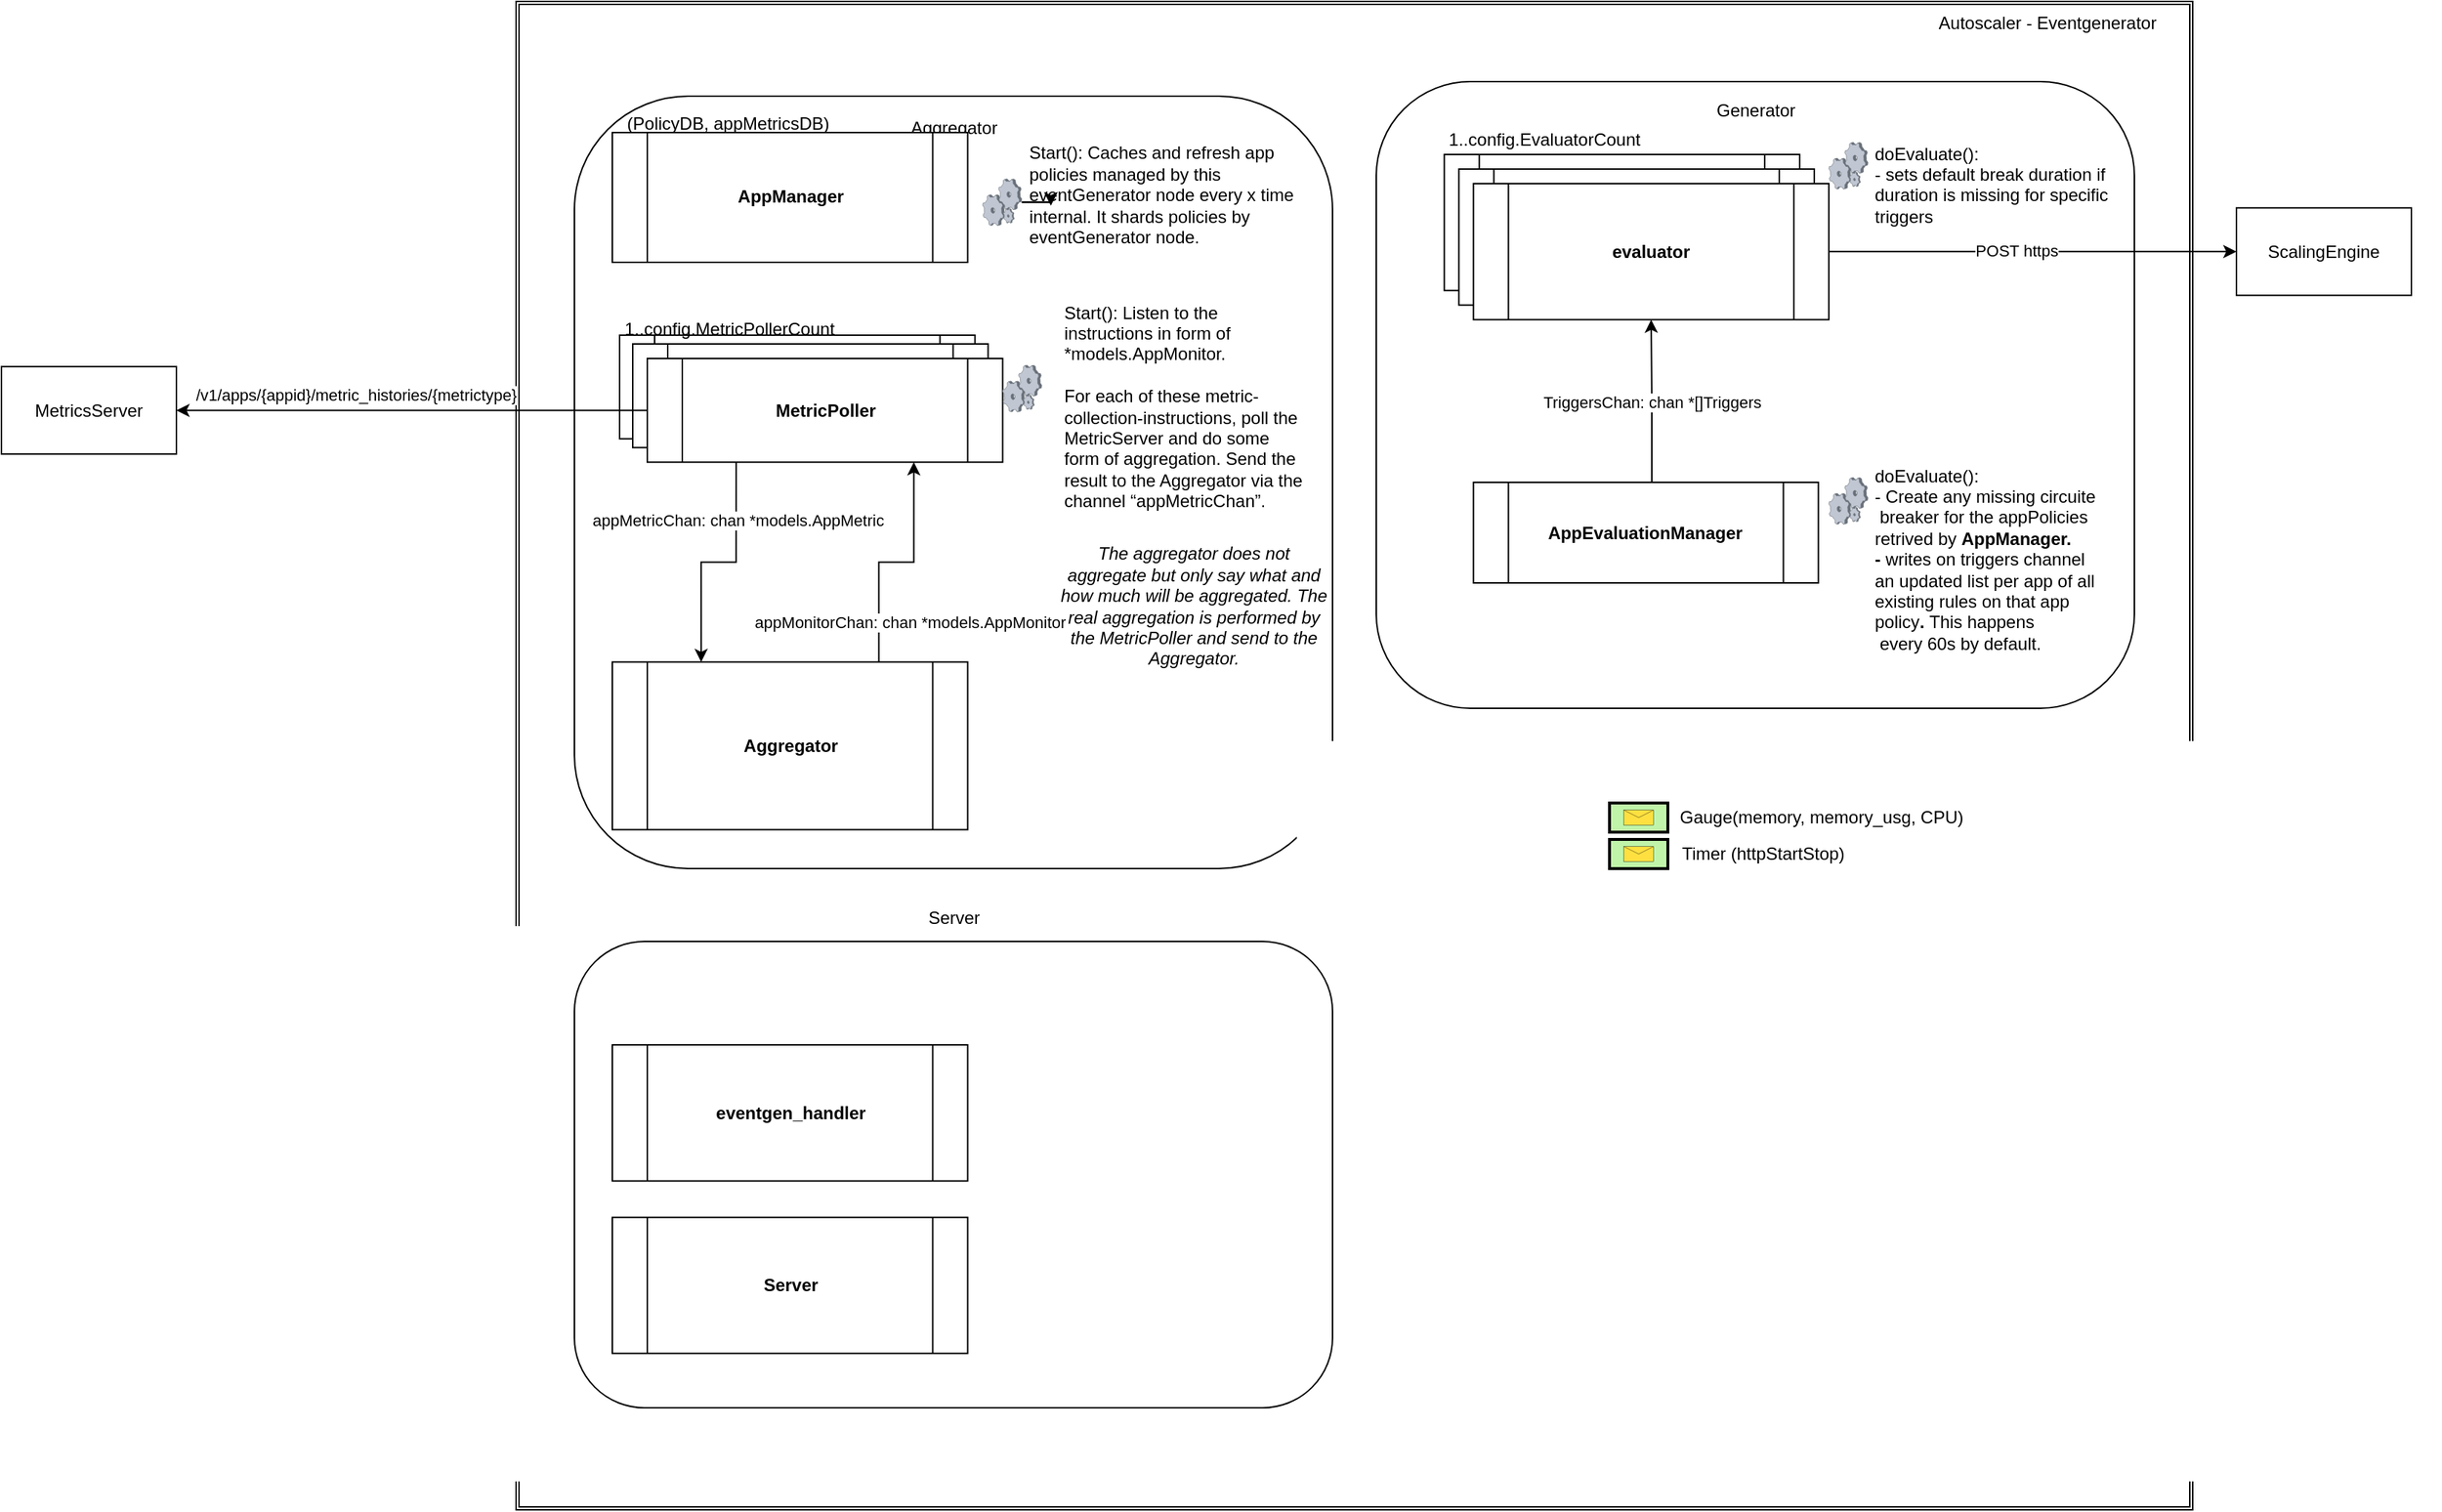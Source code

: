 <mxfile version="17.4.6" type="github">
  <diagram id="ClWLAPvfIvwGukn5o-0z" name="Page-1">
    <mxGraphModel dx="1781" dy="1627" grid="1" gridSize="10" guides="1" tooltips="1" connect="1" arrows="1" fold="1" page="1" pageScale="1" pageWidth="850" pageHeight="1100" math="0" shadow="0">
      <root>
        <mxCell id="0" />
        <mxCell id="1" parent="0" />
        <mxCell id="9_87h270WvveJxzQN95r-19" value="" style="shape=ext;double=1;rounded=0;whiteSpace=wrap;html=1;" parent="1" vertex="1">
          <mxGeometry x="-310" y="-45" width="1150" height="1035" as="geometry" />
        </mxCell>
        <mxCell id="5jKPnMyUO06NFUxs2QiG-5" value="" style="group;align=left;" parent="1" vertex="1" connectable="0">
          <mxGeometry x="-270" y="20" width="700" height="530" as="geometry" />
        </mxCell>
        <mxCell id="5jKPnMyUO06NFUxs2QiG-3" value="" style="rounded=1;whiteSpace=wrap;html=1;" parent="5jKPnMyUO06NFUxs2QiG-5" vertex="1">
          <mxGeometry width="520" height="530.0" as="geometry" />
        </mxCell>
        <mxCell id="5jKPnMyUO06NFUxs2QiG-4" value="Aggregator" style="text;html=1;align=center;verticalAlign=middle;resizable=0;points=[];autosize=1;strokeColor=none;fillColor=none;" parent="5jKPnMyUO06NFUxs2QiG-5" vertex="1">
          <mxGeometry x="220" y="12.326" width="80" height="20" as="geometry" />
        </mxCell>
        <mxCell id="L9qpOW-3P6KpaY6etGPH-18" style="edgeStyle=orthogonalEdgeStyle;rounded=0;orthogonalLoop=1;jettySize=auto;html=1;exitX=0.75;exitY=0;exitDx=0;exitDy=0;entryX=0.75;entryY=1;entryDx=0;entryDy=0;" edge="1" parent="5jKPnMyUO06NFUxs2QiG-5" source="5jKPnMyUO06NFUxs2QiG-8" target="L9qpOW-3P6KpaY6etGPH-8">
          <mxGeometry relative="1" as="geometry" />
        </mxCell>
        <mxCell id="L9qpOW-3P6KpaY6etGPH-20" value="appMonitorChan: chan *models.AppMonitor" style="edgeLabel;html=1;align=center;verticalAlign=middle;resizable=0;points=[];" vertex="1" connectable="0" parent="L9qpOW-3P6KpaY6etGPH-18">
          <mxGeometry x="0.381" y="3" relative="1" as="geometry">
            <mxPoint y="59" as="offset" />
          </mxGeometry>
        </mxCell>
        <mxCell id="5jKPnMyUO06NFUxs2QiG-8" value="&lt;b&gt;Aggregator&lt;/b&gt;" style="shape=process;whiteSpace=wrap;html=1;backgroundOutline=1;" parent="5jKPnMyUO06NFUxs2QiG-5" vertex="1">
          <mxGeometry x="26" y="388.252" width="243.75" height="115.039" as="geometry" />
        </mxCell>
        <mxCell id="L9qpOW-3P6KpaY6etGPH-4" value="" style="group" vertex="1" connectable="0" parent="5jKPnMyUO06NFUxs2QiG-5">
          <mxGeometry x="26" y="-3.67" width="243.75" height="117.67" as="geometry" />
        </mxCell>
        <mxCell id="5jKPnMyUO06NFUxs2QiG-26" value="&lt;br&gt;(PolicyDB, appMetricsDB)" style="text;html=1;align=center;verticalAlign=middle;resizable=0;points=[];autosize=1;strokeColor=none;fillColor=none;" parent="L9qpOW-3P6KpaY6etGPH-4" vertex="1">
          <mxGeometry x="4" width="150" height="30" as="geometry" />
        </mxCell>
        <mxCell id="5jKPnMyUO06NFUxs2QiG-27" value="&lt;b&gt;AppManager&lt;/b&gt;" style="shape=process;whiteSpace=wrap;html=1;backgroundOutline=1;" parent="L9qpOW-3P6KpaY6etGPH-4" vertex="1">
          <mxGeometry y="28.62" width="243.75" height="89.05" as="geometry" />
        </mxCell>
        <mxCell id="L9qpOW-3P6KpaY6etGPH-5" value="" style="group" vertex="1" connectable="0" parent="5jKPnMyUO06NFUxs2QiG-5">
          <mxGeometry x="26" y="150" width="267.75" height="101.14" as="geometry" />
        </mxCell>
        <mxCell id="L9qpOW-3P6KpaY6etGPH-11" value="" style="group" vertex="1" connectable="0" parent="L9qpOW-3P6KpaY6etGPH-5">
          <mxGeometry width="267.75" height="101.14" as="geometry" />
        </mxCell>
        <mxCell id="5jKPnMyUO06NFUxs2QiG-7" value="&lt;b&gt;MetricPoller&lt;/b&gt;" style="shape=process;whiteSpace=wrap;html=1;backgroundOutline=1;" parent="L9qpOW-3P6KpaY6etGPH-11" vertex="1">
          <mxGeometry x="5" y="13.977" width="243.75" height="71.143" as="geometry" />
        </mxCell>
        <mxCell id="L9qpOW-3P6KpaY6etGPH-3" value="1..config.MetricPollerCount" style="text;html=1;align=center;verticalAlign=middle;resizable=0;points=[];autosize=1;strokeColor=none;fillColor=none;" vertex="1" parent="L9qpOW-3P6KpaY6etGPH-11">
          <mxGeometry width="160" height="20" as="geometry" />
        </mxCell>
        <mxCell id="L9qpOW-3P6KpaY6etGPH-10" value="&lt;b&gt;MetricPoller&lt;/b&gt;" style="shape=process;whiteSpace=wrap;html=1;backgroundOutline=1;" vertex="1" parent="L9qpOW-3P6KpaY6etGPH-11">
          <mxGeometry x="14" y="19.997" width="243.75" height="71.143" as="geometry" />
        </mxCell>
        <mxCell id="L9qpOW-3P6KpaY6etGPH-8" value="&lt;b&gt;MetricPoller&lt;/b&gt;" style="shape=process;whiteSpace=wrap;html=1;backgroundOutline=1;" vertex="1" parent="L9qpOW-3P6KpaY6etGPH-11">
          <mxGeometry x="24" y="29.997" width="243.75" height="71.143" as="geometry" />
        </mxCell>
        <mxCell id="L9qpOW-3P6KpaY6etGPH-14" style="edgeStyle=orthogonalEdgeStyle;rounded=0;orthogonalLoop=1;jettySize=auto;html=1;exitX=0.25;exitY=1;exitDx=0;exitDy=0;entryX=0.25;entryY=0;entryDx=0;entryDy=0;" edge="1" parent="5jKPnMyUO06NFUxs2QiG-5" source="L9qpOW-3P6KpaY6etGPH-8" target="5jKPnMyUO06NFUxs2QiG-8">
          <mxGeometry relative="1" as="geometry" />
        </mxCell>
        <mxCell id="L9qpOW-3P6KpaY6etGPH-15" value="&lt;div&gt;appMetricChan: chan *models.AppMetric&lt;br&gt;&lt;/div&gt;" style="edgeLabel;html=1;align=center;verticalAlign=middle;resizable=0;points=[];" vertex="1" connectable="0" parent="L9qpOW-3P6KpaY6etGPH-14">
          <mxGeometry x="-0.386" y="1" relative="1" as="geometry">
            <mxPoint y="-10" as="offset" />
          </mxGeometry>
        </mxCell>
        <mxCell id="875yuKx5SK-Bva3mXbE3-4" value="" style="group" parent="5jKPnMyUO06NFUxs2QiG-5" vertex="1" connectable="0">
          <mxGeometry x="280" y="30.001" width="230" height="110.93" as="geometry" />
        </mxCell>
        <mxCell id="L9qpOW-3P6KpaY6etGPH-30" value="" style="edgeStyle=orthogonalEdgeStyle;rounded=0;orthogonalLoop=1;jettySize=auto;html=1;" edge="1" parent="875yuKx5SK-Bva3mXbE3-4" source="9_87h270WvveJxzQN95r-12" target="9_87h270WvveJxzQN95r-15">
          <mxGeometry relative="1" as="geometry" />
        </mxCell>
        <mxCell id="L9qpOW-3P6KpaY6etGPH-35" value="" style="edgeStyle=orthogonalEdgeStyle;rounded=0;orthogonalLoop=1;jettySize=auto;html=1;" edge="1" parent="875yuKx5SK-Bva3mXbE3-4" source="9_87h270WvveJxzQN95r-12" target="9_87h270WvveJxzQN95r-15">
          <mxGeometry relative="1" as="geometry" />
        </mxCell>
        <mxCell id="9_87h270WvveJxzQN95r-12" value="" style="verticalLabelPosition=bottom;sketch=0;aspect=fixed;html=1;verticalAlign=top;strokeColor=none;align=center;outlineConnect=0;shape=mxgraph.citrix.process;" parent="875yuKx5SK-Bva3mXbE3-4" vertex="1">
          <mxGeometry y="26.71" width="26.84" height="32" as="geometry" />
        </mxCell>
        <mxCell id="9_87h270WvveJxzQN95r-15" value="Start(): Caches and refresh app &lt;br&gt;policies managed by this &lt;br&gt;eventGenerator node every x time &lt;br&gt;internal. It shards policies by &lt;br&gt;eventGenerator&amp;nbsp;node.&lt;br&gt;&amp;nbsp;" style="text;html=1;align=left;verticalAlign=middle;resizable=0;points=[];autosize=1;strokeColor=none;fillColor=none;" parent="875yuKx5SK-Bva3mXbE3-4" vertex="1">
          <mxGeometry x="30.0" width="200" height="90" as="geometry" />
        </mxCell>
        <mxCell id="L9qpOW-3P6KpaY6etGPH-26" value="&lt;i&gt;The aggregator does not aggregate but only say what and how much will be aggregated. The real aggregation is performed by the MetricPoller and send to the Aggregator.&lt;/i&gt;" style="text;html=1;strokeColor=none;fillColor=none;align=center;verticalAlign=middle;whiteSpace=wrap;rounded=0;" vertex="1" parent="5jKPnMyUO06NFUxs2QiG-5">
          <mxGeometry x="330" y="300" width="190" height="100" as="geometry" />
        </mxCell>
        <mxCell id="L9qpOW-3P6KpaY6etGPH-33" value="" style="verticalLabelPosition=bottom;sketch=0;aspect=fixed;html=1;verticalAlign=top;strokeColor=none;align=center;outlineConnect=0;shape=mxgraph.citrix.process;" vertex="1" parent="5jKPnMyUO06NFUxs2QiG-5">
          <mxGeometry x="293.75" y="184.57" width="26.84" height="32" as="geometry" />
        </mxCell>
        <mxCell id="L9qpOW-3P6KpaY6etGPH-36" value="&lt;div&gt;Start(): Listen to the instructions in form of *models.AppMonitor. &lt;br&gt;&lt;/div&gt;&lt;div&gt;&lt;br&gt;&lt;/div&gt;&lt;div&gt;For each of these metric-collection-instructions, poll the MetricServer and do some form of aggregation. Send the result to the Aggregator via the channel “appMetricChan”.&lt;/div&gt;" style="text;html=1;strokeColor=none;fillColor=none;align=left;verticalAlign=middle;whiteSpace=wrap;rounded=0;" vertex="1" parent="5jKPnMyUO06NFUxs2QiG-5">
          <mxGeometry x="333.75" y="155.57" width="166.25" height="114.43" as="geometry" />
        </mxCell>
        <mxCell id="9_87h270WvveJxzQN95r-9" value="" style="group" parent="1" vertex="1" connectable="0">
          <mxGeometry x="440" y="480" width="270" height="70" as="geometry" />
        </mxCell>
        <mxCell id="9_87h270WvveJxzQN95r-3" value="" style="strokeWidth=2;outlineConnect=0;dashed=0;align=center;fontSize=8;fillColor=#c0f5a9;verticalLabelPosition=bottom;verticalAlign=top;shape=mxgraph.eip.envelope_wrapper;" parent="9_87h270WvveJxzQN95r-9" vertex="1">
          <mxGeometry y="25" width="40" height="20" as="geometry" />
        </mxCell>
        <mxCell id="9_87h270WvveJxzQN95r-6" value="" style="strokeWidth=2;outlineConnect=0;dashed=0;align=center;fontSize=8;fillColor=#c0f5a9;verticalLabelPosition=bottom;verticalAlign=top;shape=mxgraph.eip.envelope_wrapper;" parent="9_87h270WvveJxzQN95r-9" vertex="1">
          <mxGeometry y="50" width="40" height="20" as="geometry" />
        </mxCell>
        <mxCell id="9_87h270WvveJxzQN95r-7" value="Gauge(memory, memory_usg, CPU)" style="text;html=1;align=center;verticalAlign=middle;resizable=0;points=[];autosize=1;strokeColor=none;fillColor=none;" parent="9_87h270WvveJxzQN95r-9" vertex="1">
          <mxGeometry x="40" y="25" width="210" height="20" as="geometry" />
        </mxCell>
        <mxCell id="9_87h270WvveJxzQN95r-8" value="Timer (httpStartStop)&lt;br&gt;" style="text;html=1;align=center;verticalAlign=middle;resizable=0;points=[];autosize=1;strokeColor=none;fillColor=none;" parent="9_87h270WvveJxzQN95r-9" vertex="1">
          <mxGeometry x="40" y="50" width="130" height="20" as="geometry" />
        </mxCell>
        <mxCell id="9_87h270WvveJxzQN95r-20" value="Autoscaler - Eventgenerator" style="text;html=1;align=center;verticalAlign=middle;resizable=0;points=[];autosize=1;strokeColor=none;fillColor=none;" parent="1" vertex="1">
          <mxGeometry x="655" y="-40" width="170" height="20" as="geometry" />
        </mxCell>
        <mxCell id="5jKPnMyUO06NFUxs2QiG-9" value="" style="group" parent="1" vertex="1" connectable="0">
          <mxGeometry x="-270" y="490" width="520" height="430" as="geometry" />
        </mxCell>
        <mxCell id="5jKPnMyUO06NFUxs2QiG-10" value="" style="rounded=1;whiteSpace=wrap;html=1;" parent="5jKPnMyUO06NFUxs2QiG-9" vertex="1">
          <mxGeometry y="110" width="520" height="320" as="geometry" />
        </mxCell>
        <mxCell id="5jKPnMyUO06NFUxs2QiG-11" value="Server" style="text;html=1;align=center;verticalAlign=middle;resizable=0;points=[];autosize=1;strokeColor=none;fillColor=none;" parent="5jKPnMyUO06NFUxs2QiG-9" vertex="1">
          <mxGeometry x="235" y="84" width="50" height="20" as="geometry" />
        </mxCell>
        <mxCell id="5jKPnMyUO06NFUxs2QiG-12" value="&lt;b&gt;eventgen_handler&lt;/b&gt;" style="shape=process;whiteSpace=wrap;html=1;backgroundOutline=1;" parent="5jKPnMyUO06NFUxs2QiG-9" vertex="1">
          <mxGeometry x="26" y="180.997" width="243.75" height="93.333" as="geometry" />
        </mxCell>
        <mxCell id="5jKPnMyUO06NFUxs2QiG-13" value="&lt;b&gt;Server&lt;/b&gt;" style="shape=process;whiteSpace=wrap;html=1;backgroundOutline=1;" parent="5jKPnMyUO06NFUxs2QiG-9" vertex="1">
          <mxGeometry x="26" y="299.337" width="243.75" height="93.333" as="geometry" />
        </mxCell>
        <mxCell id="5jKPnMyUO06NFUxs2QiG-15" value="" style="group" parent="1" vertex="1" connectable="0">
          <mxGeometry x="280" y="10" width="730" height="505" as="geometry" />
        </mxCell>
        <mxCell id="5jKPnMyUO06NFUxs2QiG-16" value="" style="rounded=1;whiteSpace=wrap;html=1;" parent="5jKPnMyUO06NFUxs2QiG-15" vertex="1">
          <mxGeometry width="520" height="430" as="geometry" />
        </mxCell>
        <mxCell id="5jKPnMyUO06NFUxs2QiG-17" value="Generator" style="text;html=1;align=center;verticalAlign=middle;resizable=0;points=[];autosize=1;strokeColor=none;fillColor=none;" parent="5jKPnMyUO06NFUxs2QiG-15" vertex="1">
          <mxGeometry x="225" y="10" width="70" height="20" as="geometry" />
        </mxCell>
        <mxCell id="875yuKx5SK-Bva3mXbE3-8" value="1..config.EvaluatorCount" style="text;html=1;align=center;verticalAlign=middle;resizable=0;points=[];autosize=1;strokeColor=none;fillColor=none;" parent="5jKPnMyUO06NFUxs2QiG-15" vertex="1">
          <mxGeometry x="40" y="30" width="150" height="20" as="geometry" />
        </mxCell>
        <mxCell id="875yuKx5SK-Bva3mXbE3-11" value="TriggersChan: chan *[]Triggers" style="edgeStyle=orthogonalEdgeStyle;rounded=0;orthogonalLoop=1;jettySize=auto;html=1;entryX=0.5;entryY=1;entryDx=0;entryDy=0;" parent="5jKPnMyUO06NFUxs2QiG-15" source="5jKPnMyUO06NFUxs2QiG-19" target="875yuKx5SK-Bva3mXbE3-15" edge="1">
          <mxGeometry relative="1" as="geometry">
            <Array as="points">
              <mxPoint x="189" y="220" />
              <mxPoint x="189" y="220" />
            </Array>
          </mxGeometry>
        </mxCell>
        <mxCell id="875yuKx5SK-Bva3mXbE3-16" value="" style="group" parent="5jKPnMyUO06NFUxs2QiG-15" vertex="1" connectable="0">
          <mxGeometry x="46.67" y="49.997" width="263.75" height="113.333" as="geometry" />
        </mxCell>
        <mxCell id="5jKPnMyUO06NFUxs2QiG-18" value="&lt;b&gt;evaluator&lt;/b&gt;" style="shape=process;whiteSpace=wrap;html=1;backgroundOutline=1;" parent="875yuKx5SK-Bva3mXbE3-16" vertex="1">
          <mxGeometry width="243.75" height="93.333" as="geometry" />
        </mxCell>
        <mxCell id="875yuKx5SK-Bva3mXbE3-14" value="&lt;b&gt;evaluator&lt;/b&gt;" style="shape=process;whiteSpace=wrap;html=1;backgroundOutline=1;" parent="875yuKx5SK-Bva3mXbE3-16" vertex="1">
          <mxGeometry x="10.0" y="10" width="243.75" height="93.333" as="geometry" />
        </mxCell>
        <mxCell id="875yuKx5SK-Bva3mXbE3-15" value="&lt;b&gt;evaluator&lt;/b&gt;" style="shape=process;whiteSpace=wrap;html=1;backgroundOutline=1;" parent="875yuKx5SK-Bva3mXbE3-16" vertex="1">
          <mxGeometry x="20.0" y="20" width="243.75" height="93.333" as="geometry" />
        </mxCell>
        <mxCell id="875yuKx5SK-Bva3mXbE3-7" value="uuu" style="group;direction=south;" parent="5jKPnMyUO06NFUxs2QiG-15" vertex="1" connectable="0">
          <mxGeometry x="66.67" y="275" width="110" height="195" as="geometry" />
        </mxCell>
        <mxCell id="5jKPnMyUO06NFUxs2QiG-19" value="&lt;b&gt;AppEvaluationManager&lt;br&gt;&lt;/b&gt;" style="shape=process;whiteSpace=wrap;html=1;backgroundOutline=1;" parent="875yuKx5SK-Bva3mXbE3-7" vertex="1">
          <mxGeometry width="236.581" height="69.005" as="geometry" />
        </mxCell>
        <mxCell id="875yuKx5SK-Bva3mXbE3-20" value="ScalingEngine" style="whiteSpace=wrap;html=1;" parent="5jKPnMyUO06NFUxs2QiG-15" vertex="1">
          <mxGeometry x="590" y="86.66" width="120" height="60" as="geometry" />
        </mxCell>
        <mxCell id="875yuKx5SK-Bva3mXbE3-21" style="edgeStyle=orthogonalEdgeStyle;rounded=0;orthogonalLoop=1;jettySize=auto;html=1;entryX=0;entryY=0.5;entryDx=0;entryDy=0;" parent="5jKPnMyUO06NFUxs2QiG-15" source="875yuKx5SK-Bva3mXbE3-15" target="875yuKx5SK-Bva3mXbE3-20" edge="1">
          <mxGeometry relative="1" as="geometry" />
        </mxCell>
        <mxCell id="875yuKx5SK-Bva3mXbE3-22" value="POST https" style="edgeLabel;html=1;align=center;verticalAlign=middle;resizable=0;points=[];" parent="875yuKx5SK-Bva3mXbE3-21" vertex="1" connectable="0">
          <mxGeometry x="-0.083" y="1" relative="1" as="geometry">
            <mxPoint as="offset" />
          </mxGeometry>
        </mxCell>
        <mxCell id="875yuKx5SK-Bva3mXbE3-23" value="" style="group" parent="5jKPnMyUO06NFUxs2QiG-15" vertex="1" connectable="0">
          <mxGeometry x="310.42" y="20" width="370.0" height="115" as="geometry" />
        </mxCell>
        <mxCell id="875yuKx5SK-Bva3mXbE3-24" value="" style="verticalLabelPosition=bottom;sketch=0;aspect=fixed;html=1;verticalAlign=top;strokeColor=none;align=center;outlineConnect=0;shape=mxgraph.citrix.process;" parent="875yuKx5SK-Bva3mXbE3-23" vertex="1">
          <mxGeometry y="21.67" width="26.84" height="32" as="geometry" />
        </mxCell>
        <mxCell id="875yuKx5SK-Bva3mXbE3-17" value="" style="group" parent="5jKPnMyUO06NFUxs2QiG-15" vertex="1" connectable="0">
          <mxGeometry x="310.42" y="250" width="370.0" height="120" as="geometry" />
        </mxCell>
        <mxCell id="875yuKx5SK-Bva3mXbE3-18" value="" style="verticalLabelPosition=bottom;sketch=0;aspect=fixed;html=1;verticalAlign=top;strokeColor=none;align=center;outlineConnect=0;shape=mxgraph.citrix.process;" parent="875yuKx5SK-Bva3mXbE3-17" vertex="1">
          <mxGeometry y="21.67" width="26.84" height="32" as="geometry" />
        </mxCell>
        <mxCell id="875yuKx5SK-Bva3mXbE3-19" value="doEvaluate(): &lt;br&gt;- Create any&amp;nbsp;missing&amp;nbsp;circuite&lt;br&gt;&amp;nbsp;breaker for the appPolicies &lt;br&gt;retrived by &lt;b&gt;AppManager.&lt;br&gt;- &lt;/b&gt;writes on triggers channel&lt;br&gt;an updated list per app of all&lt;br&gt;existing rules on that app &lt;br&gt;policy&lt;b&gt;. &lt;/b&gt;This happens&amp;nbsp;&lt;br&gt;&amp;nbsp;every 60s by default.&lt;br&gt;&lt;span style=&quot;color: rgba(0 , 0 , 0 , 0) ; font-family: monospace ; font-size: 0px&quot;&gt;%3CmxGraphModel%3E%3Croot%3E%3CmxCell%20id%3D%220%22%2F%3E%3CmxCell%20id%3D%221%22%20parent%3D%220%22%2F%3E%3CmxCell%20id%3D%222%22%20value%3D%22%22%20style%3D%22group%22%20vertex%3D%221%22%20connectable%3D%220%22%20parent%3D%221%22%3E%3CmxGeometry%20x%3D%2210%22%20y%3D%2275%22%20width%3D%22230%22%20height%3D%2290.0%22%20as%3D%22geometry%22%2F%3E%3C%2FmxCell%3E%3CmxCell%20id%3D%223%22%20value%3D%22%22%20style%3D%22verticalLabelPosition%3Dbottom%3Bsketch%3D0%3Baspect%3Dfixed%3Bhtml%3D1%3BverticalAlign%3Dtop%3BstrokeColor%3Dnone%3Balign%3Dcenter%3BoutlineConnect%3D0%3Bshape%3Dmxgraph.citrix.process%3B%22%20vertex%3D%221%22%20parent%3D%222%22%3E%3CmxGeometry%20y%3D%2221.67%22%20width%3D%2226.84%22%20height%3D%2232%22%20as%3D%22geometry%22%2F%3E%3C%2FmxCell%3E%3CmxCell%20id%3D%224%22%20value%3D%22Start()%3A%20Caches%20and%20refresh%20app%20%26lt%3Bbr%26gt%3Bpolicies%20managed%20by%20this%20%26lt%3Bbr%26gt%3BeventGenerator%20node%20every%20x%20time%20%26lt%3Bbr%26gt%3Binternal.%20It%20shards%20policies%20by%20%26lt%3Bbr%26gt%3BeventGenerator%26amp%3Bnbsp%3Bnode.%26lt%3Bbr%26gt%3B%26amp%3Bnbsp%3B%22%20style%3D%22text%3Bhtml%3D1%3Balign%3Dleft%3BverticalAlign%3Dmiddle%3Bresizable%3D0%3Bpoints%3D%5B%5D%3Bautosize%3D1%3BstrokeColor%3Dnone%3BfillColor%3Dnone%3B%22%20vertex%3D%221%22%20parent%3D%222%22%3E%3CmxGeometry%20x%3D%2230.0%22%20width%3D%22200%22%20height%3D%2290%22%20as%3D%22geometry%22%2F%3E%3C%2FmxCell%3E%3C%2Froot%3E%3C%2FmxGraphModel%3ECra&lt;/span&gt;&lt;b&gt;&lt;br&gt;&lt;/b&gt;" style="text;html=1;align=left;verticalAlign=middle;resizable=0;points=[];autosize=1;strokeColor=none;fillColor=none;" parent="5jKPnMyUO06NFUxs2QiG-15" vertex="1">
          <mxGeometry x="340.42" y="260" width="170" height="150" as="geometry" />
        </mxCell>
        <mxCell id="875yuKx5SK-Bva3mXbE3-25" value="doEvaluate(): &lt;br&gt;- sets default break duration if&amp;nbsp;&lt;br&gt;duration is missing for specific&amp;nbsp;&lt;br&gt;triggers&lt;br&gt;&lt;span style=&quot;color: rgba(0 , 0 , 0 , 0) ; font-family: monospace ; font-size: 0px&quot;&gt;%3CmxGraphModel%3E%3Croot%3E%3CmxCell%20id%3D%220%22%2F%3E%3CmxCell%20id%3D%221%22%20parent%3D%220%22%2F%3E%3CmxCell%20id%3D%222%22%20value%3D%22%22%20style%3D%22group%22%20vertex%3D%221%22%20connectable%3D%220%22%20parent%3D%221%22%3E%3CmxGeometry%20x%3D%2210%22%20y%3D%2275%22%20width%3D%22230%22%20height%3D%2290.0%22%20as%3D%22geometry%22%2F%3E%3C%2FmxCell%3E%3CmxCell%20id%3D%223%22%20value%3D%22%22%20style%3D%22verticalLabelPosition%3Dbottom%3Bsketch%3D0%3Baspect%3Dfixed%3Bhtml%3D1%3BverticalAlign%3Dtop%3BstrokeColor%3Dnone%3Balign%3Dcenter%3BoutlineConnect%3D0%3Bshape%3Dmxgraph.citrix.process%3B%22%20vertex%3D%221%22%20parent%3D%222%22%3E%3CmxGeometry%20y%3D%2221.67%22%20width%3D%2226.84%22%20height%3D%2232%22%20as%3D%22geometry%22%2F%3E%3C%2FmxCell%3E%3CmxCell%20id%3D%224%22%20value%3D%22Start()%3A%20Caches%20and%20refresh%20app%20%26lt%3Bbr%26gt%3Bpolicies%20managed%20by%20this%20%26lt%3Bbr%26gt%3BeventGenerator%20node%20every%20x%20time%20%26lt%3Bbr%26gt%3Binternal.%20It%20shards%20policies%20by%20%26lt%3Bbr%26gt%3BeventGenerator%26amp%3Bnbsp%3Bnode.%26lt%3Bbr%26gt%3B%26amp%3Bnbsp%3B%22%20style%3D%22text%3Bhtml%3D1%3Balign%3Dleft%3BverticalAlign%3Dmiddle%3Bresizable%3D0%3Bpoints%3D%5B%5D%3Bautosize%3D1%3BstrokeColor%3Dnone%3BfillColor%3Dnone%3B%22%20vertex%3D%221%22%20parent%3D%222%22%3E%3CmxGeometry%20x%3D%2230.0%22%20width%3D%22200%22%20height%3D%2290%22%20as%3D%22geometry%22%2F%3E%3C%2FmxCell%3E%3C%2Froot%3E%3C%2FmxGraphModel%3ECra&lt;/span&gt;&lt;b&gt;&lt;br&gt;&lt;/b&gt;" style="text;html=1;align=left;verticalAlign=middle;resizable=0;points=[];autosize=1;strokeColor=none;fillColor=none;" parent="5jKPnMyUO06NFUxs2QiG-15" vertex="1">
          <mxGeometry x="340.42" y="37.5" width="180" height="80" as="geometry" />
        </mxCell>
        <mxCell id="L9qpOW-3P6KpaY6etGPH-22" style="edgeStyle=orthogonalEdgeStyle;rounded=0;orthogonalLoop=1;jettySize=auto;html=1;exitX=0;exitY=0.5;exitDx=0;exitDy=0;entryX=1;entryY=0.5;entryDx=0;entryDy=0;" edge="1" parent="1" source="L9qpOW-3P6KpaY6etGPH-8" target="L9qpOW-3P6KpaY6etGPH-25">
          <mxGeometry relative="1" as="geometry">
            <mxPoint x="-590" y="236" as="targetPoint" />
          </mxGeometry>
        </mxCell>
        <mxCell id="L9qpOW-3P6KpaY6etGPH-24" value="/v1/apps/{appid}/metric_histories/{metrictype}" style="edgeLabel;html=1;align=center;verticalAlign=middle;resizable=0;points=[];" vertex="1" connectable="0" parent="L9qpOW-3P6KpaY6etGPH-22">
          <mxGeometry x="0.433" y="-1" relative="1" as="geometry">
            <mxPoint x="31" y="-10" as="offset" />
          </mxGeometry>
        </mxCell>
        <mxCell id="L9qpOW-3P6KpaY6etGPH-25" value="MetricsServer" style="rounded=0;whiteSpace=wrap;html=1;" vertex="1" parent="1">
          <mxGeometry x="-663" y="205.57" width="120" height="60" as="geometry" />
        </mxCell>
      </root>
    </mxGraphModel>
  </diagram>
</mxfile>
